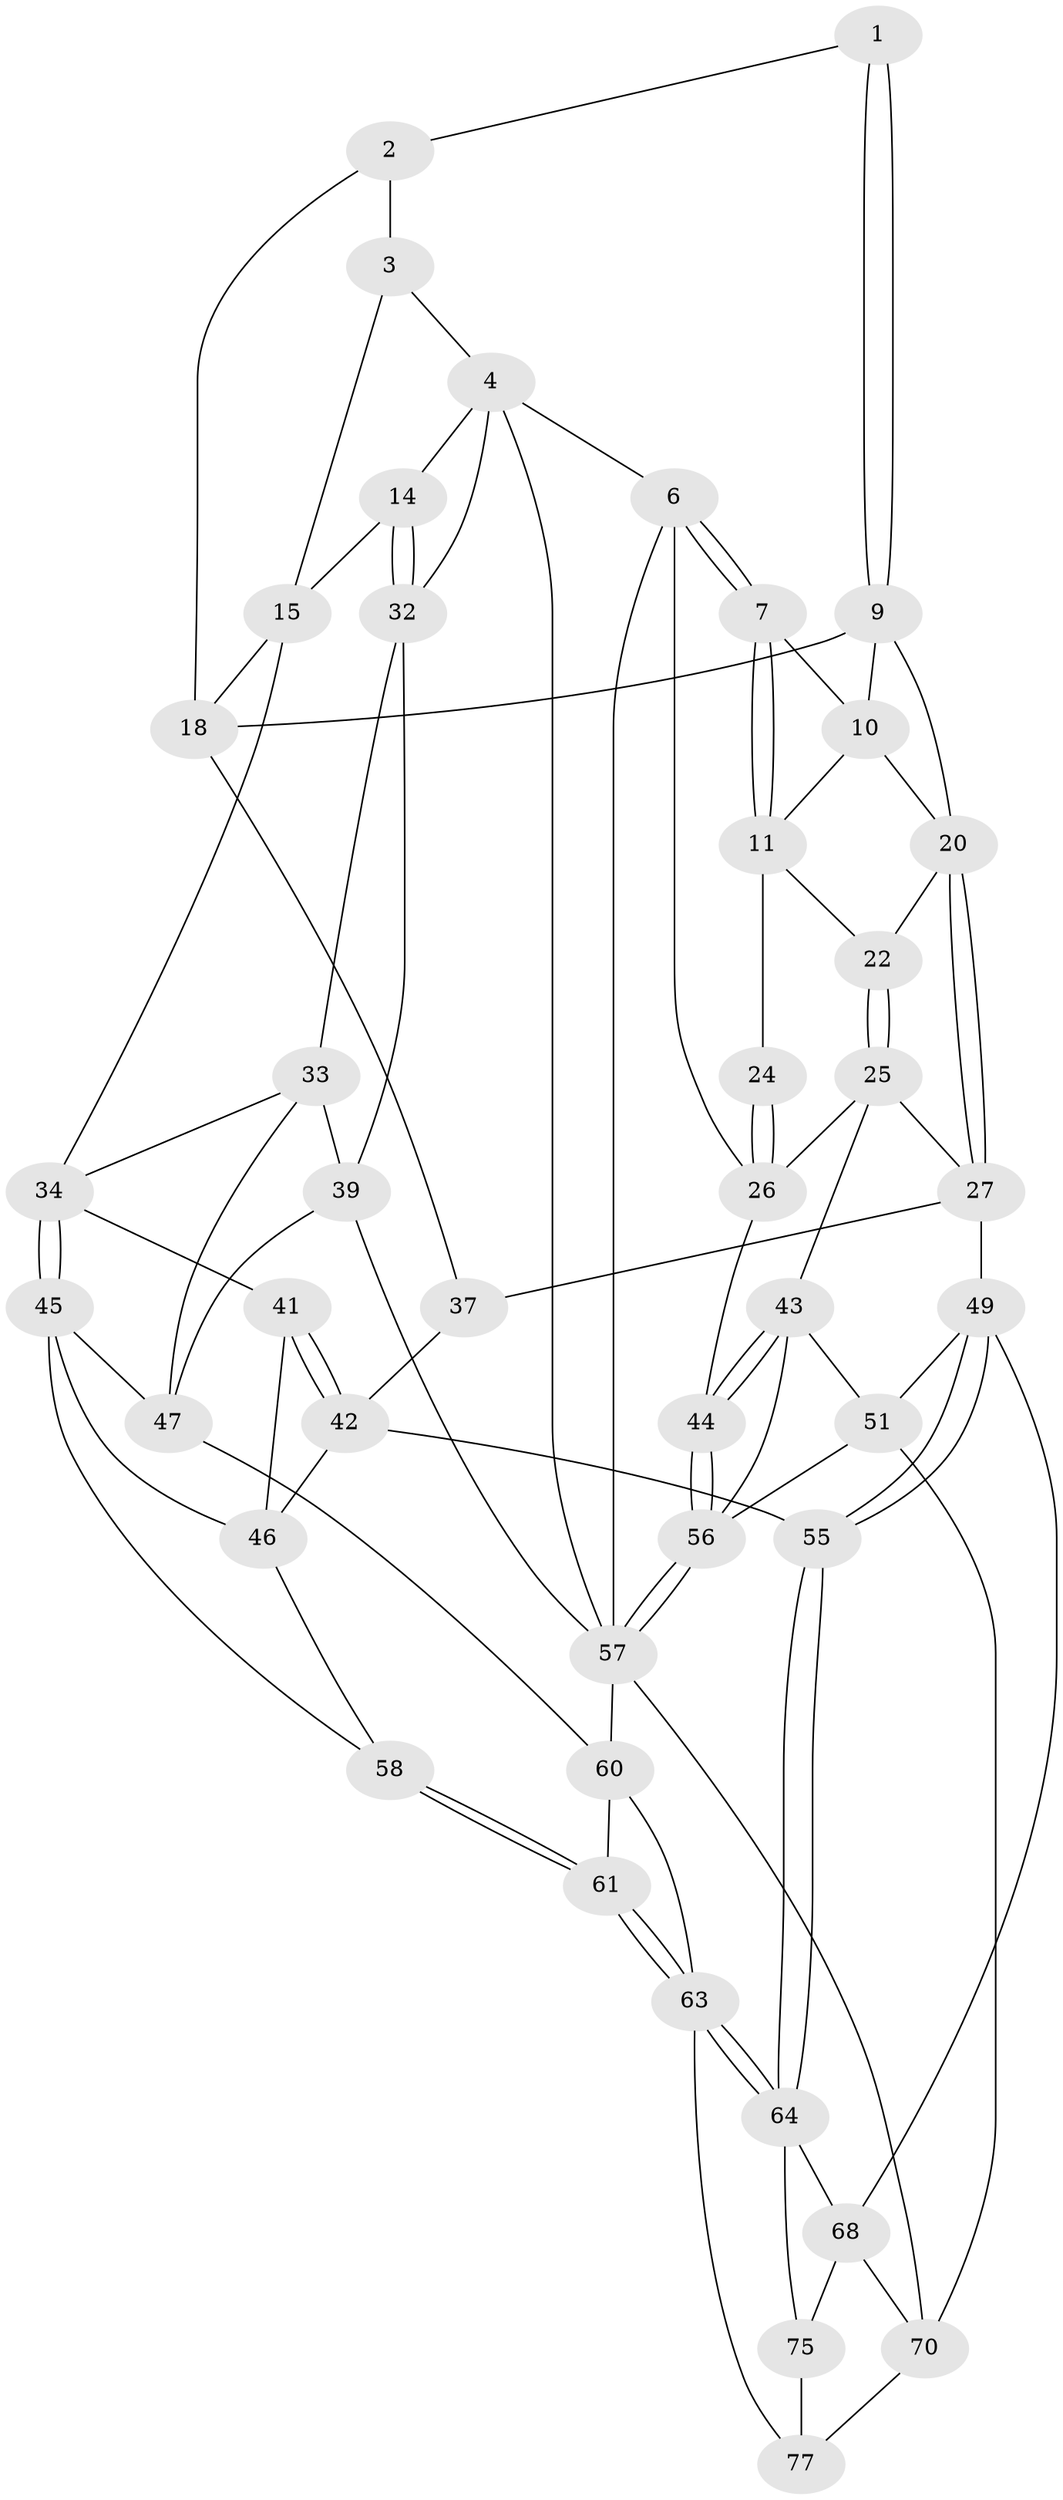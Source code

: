 // original degree distribution, {3: 0.038461538461538464, 4: 0.1794871794871795, 6: 0.1794871794871795, 5: 0.6025641025641025}
// Generated by graph-tools (version 1.1) at 2025/42/03/06/25 10:42:34]
// undirected, 44 vertices, 98 edges
graph export_dot {
graph [start="1"]
  node [color=gray90,style=filled];
  1 [pos="+0.44649718360883967+0"];
  2 [pos="+0.6008342366375232+0",super="+17"];
  3 [pos="+0.6609513213242288+0",super="+16"];
  4 [pos="+0.7464595524832252+0",super="+5"];
  6 [pos="+0+0"];
  7 [pos="+0+0",super="+8"];
  9 [pos="+0.354255977313468+0.19481078533657611",super="+19"];
  10 [pos="+0.26237795858098206+0.10093017860727725",super="+13"];
  11 [pos="+0+0",super="+12"];
  14 [pos="+0.8298998968925086+0.28432864606342234"];
  15 [pos="+0.7146076392594422+0.3114398957949603",super="+30"];
  18 [pos="+0.455329702621616+0.3092023854880068",super="+31"];
  20 [pos="+0.32483650730650243+0.3500746109374822",super="+21"];
  22 [pos="+0.13425271726827603+0.26144453286401637",super="+23"];
  24 [pos="+0.06440082155043042+0.25489153160739836"];
  25 [pos="+0.1368802200143834+0.43511891993366564",super="+28"];
  26 [pos="+0.005443635883686852+0.35623847697753436",super="+29"];
  27 [pos="+0.240769989612904+0.4555817204480397",super="+38"];
  32 [pos="+0.8711763242893159+0.3202831624169875",super="+36"];
  33 [pos="+0.779971461709835+0.44667863029508525",super="+40"];
  34 [pos="+0.7018658301861054+0.4819365464833707",super="+35"];
  37 [pos="+0.47001759016713923+0.5538165104240207"];
  39 [pos="+1+0.49197969299492933",super="+62"];
  41 [pos="+0.541091937359973+0.5644207617824873"];
  42 [pos="+0.487197320924232+0.5634490158974029",super="+54"];
  43 [pos="+0.023723844156868894+0.5783006205843242",super="+52"];
  44 [pos="+0+0.5839819785193969"];
  45 [pos="+0.7145362714413414+0.5769556136432153",super="+48"];
  46 [pos="+0.6102263056204308+0.6000929264961984",super="+53"];
  47 [pos="+0.7736067778220821+0.6172990031049369",super="+59"];
  49 [pos="+0.31277844615877+0.6182188321588366",super="+50"];
  51 [pos="+0.118400731118155+0.6757455897803595",super="+67"];
  55 [pos="+0.5148570056402666+0.8256421339938776"];
  56 [pos="+0+0.783897035231797",super="+65"];
  57 [pos="+0+1",super="+66"];
  58 [pos="+0.7058512200572278+0.6766649621203296"];
  60 [pos="+0.8535834229455895+0.805692329270553",super="+73"];
  61 [pos="+0.6969568171621828+0.7887145902358769"];
  63 [pos="+0.5670727228782062+0.8760589904019088",super="+74"];
  64 [pos="+0.5168624129978235+0.8364535416520804",super="+71"];
  68 [pos="+0.24191236784475545+0.848191740226295",super="+69"];
  70 [pos="+0.1201397259023753+0.8887837210002452",super="+72"];
  75 [pos="+0.3618610873070775+1",super="+76"];
  77 [pos="+0.2228374858188946+1",super="+78"];
  1 -- 2;
  1 -- 9;
  1 -- 9;
  2 -- 3 [weight=2];
  2 -- 18;
  3 -- 4;
  3 -- 15;
  4 -- 14;
  4 -- 6;
  4 -- 32;
  4 -- 57;
  6 -- 7;
  6 -- 7;
  6 -- 57;
  6 -- 26;
  7 -- 11;
  7 -- 11;
  7 -- 10;
  9 -- 10;
  9 -- 18;
  9 -- 20;
  10 -- 11;
  10 -- 20;
  11 -- 24;
  11 -- 22;
  14 -- 15;
  14 -- 32;
  14 -- 32;
  15 -- 18;
  15 -- 34;
  18 -- 37;
  20 -- 27;
  20 -- 27;
  20 -- 22;
  22 -- 25;
  22 -- 25;
  24 -- 26;
  24 -- 26;
  25 -- 26;
  25 -- 27;
  25 -- 43;
  26 -- 44;
  27 -- 49;
  27 -- 37;
  32 -- 33;
  32 -- 39;
  33 -- 34;
  33 -- 47;
  33 -- 39;
  34 -- 45;
  34 -- 45;
  34 -- 41;
  37 -- 42;
  39 -- 57;
  39 -- 47;
  41 -- 42;
  41 -- 42;
  41 -- 46;
  42 -- 55;
  42 -- 46;
  43 -- 44;
  43 -- 44;
  43 -- 51;
  43 -- 56;
  44 -- 56;
  44 -- 56;
  45 -- 46;
  45 -- 58;
  45 -- 47;
  46 -- 58;
  47 -- 60;
  49 -- 55;
  49 -- 55;
  49 -- 51;
  49 -- 68;
  51 -- 56;
  51 -- 70;
  55 -- 64;
  55 -- 64;
  56 -- 57;
  56 -- 57;
  57 -- 70;
  57 -- 60;
  58 -- 61;
  58 -- 61;
  60 -- 61;
  60 -- 63;
  61 -- 63;
  61 -- 63;
  63 -- 64;
  63 -- 64;
  63 -- 77;
  64 -- 75;
  64 -- 68;
  68 -- 75;
  68 -- 70;
  70 -- 77;
  75 -- 77 [weight=2];
}
